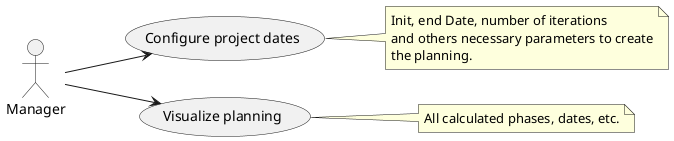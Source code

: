 @startuml
left to right direction

(Configure project dates) as (configureProjectDates)
(Visualize planning) as (visualizePlanning)

:Manager: --> (configureProjectDates)
:Manager: --> (visualizePlanning)

note right of (configureProjectDates)
    Init, end Date, number of iterations
    and others necessary parameters to create
    the planning.
end note

note right of (visualizePlanning)
    All calculated phases, dates, etc.
end note

@enduml

